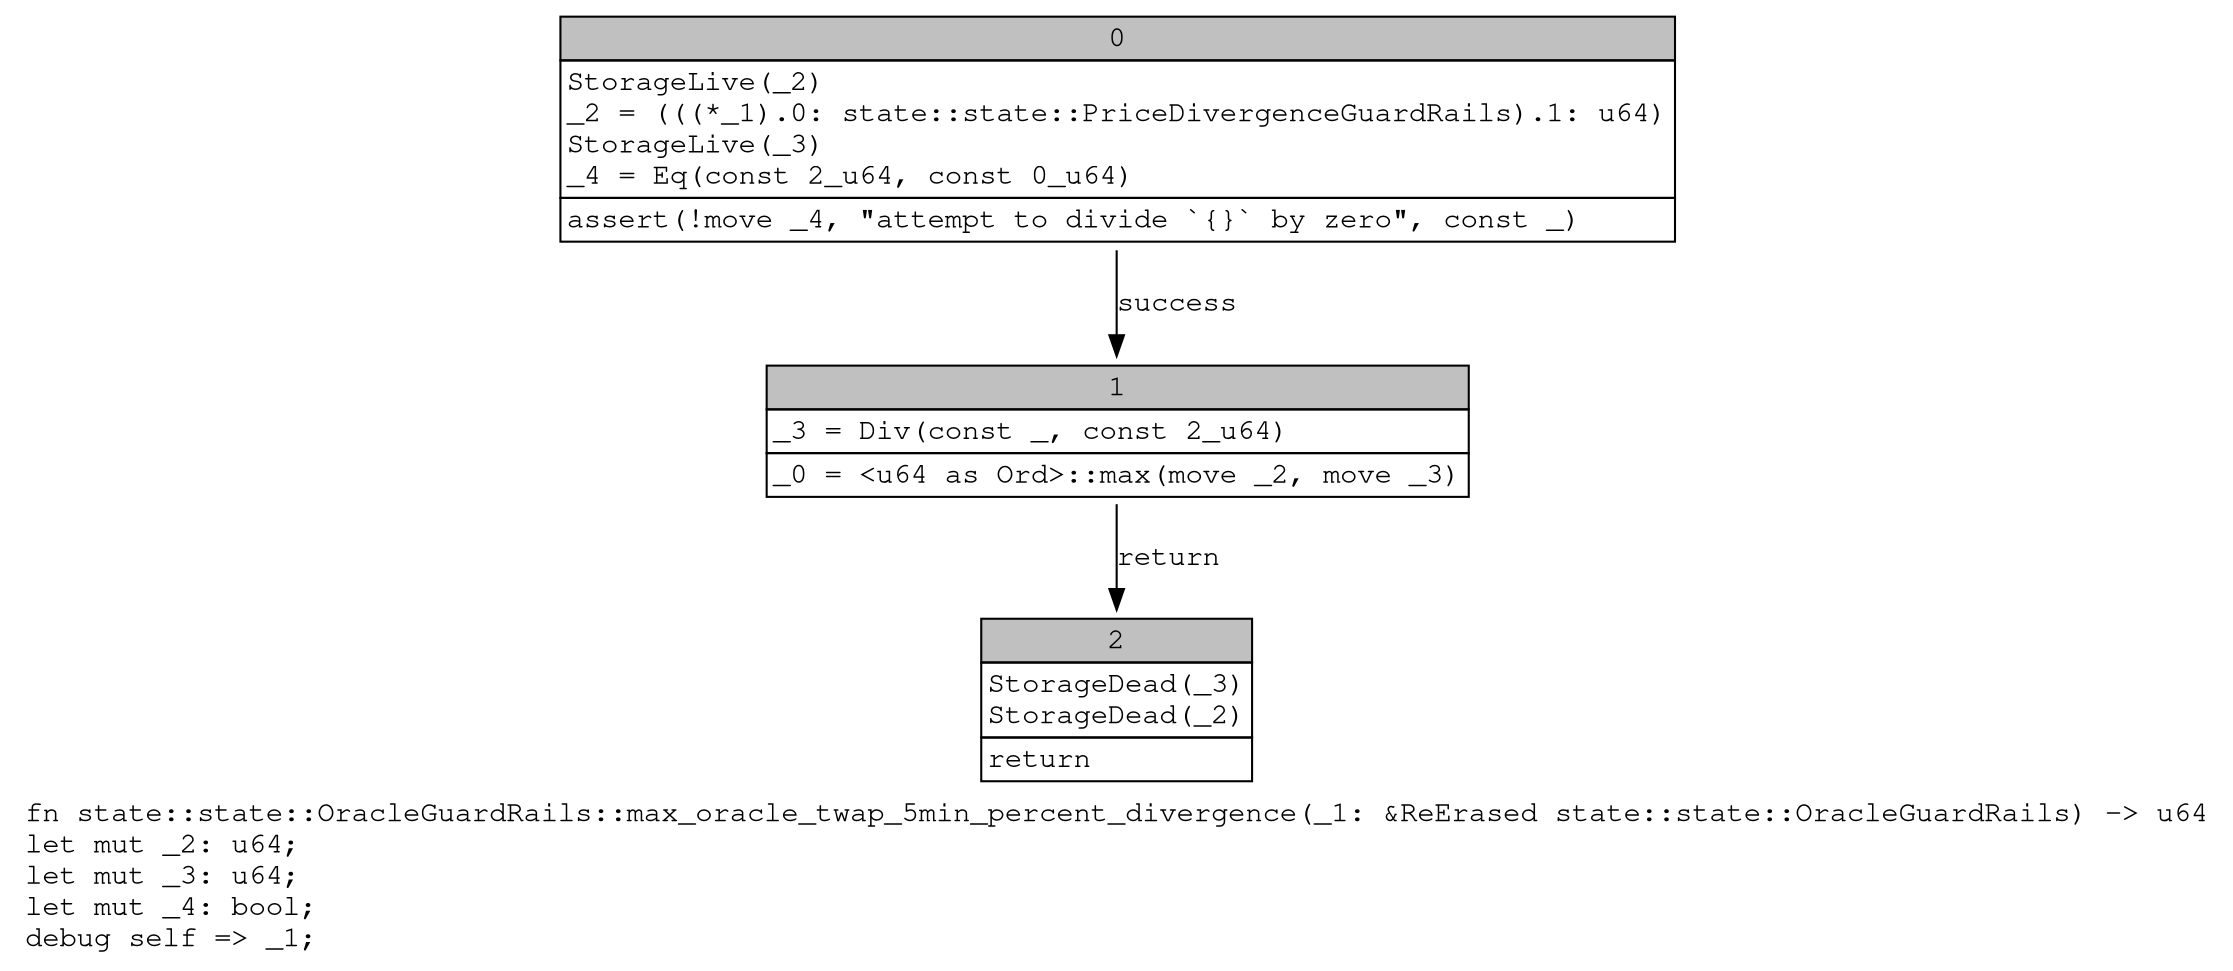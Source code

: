digraph Mir_0_4177 {
    graph [fontname="Courier, monospace"];
    node [fontname="Courier, monospace"];
    edge [fontname="Courier, monospace"];
    label=<fn state::state::OracleGuardRails::max_oracle_twap_5min_percent_divergence(_1: &amp;ReErased state::state::OracleGuardRails) -&gt; u64<br align="left"/>let mut _2: u64;<br align="left"/>let mut _3: u64;<br align="left"/>let mut _4: bool;<br align="left"/>debug self =&gt; _1;<br align="left"/>>;
    bb0__0_4177 [shape="none", label=<<table border="0" cellborder="1" cellspacing="0"><tr><td bgcolor="gray" align="center" colspan="1">0</td></tr><tr><td align="left" balign="left">StorageLive(_2)<br/>_2 = (((*_1).0: state::state::PriceDivergenceGuardRails).1: u64)<br/>StorageLive(_3)<br/>_4 = Eq(const 2_u64, const 0_u64)<br/></td></tr><tr><td align="left">assert(!move _4, &quot;attempt to divide `{}` by zero&quot;, const _)</td></tr></table>>];
    bb1__0_4177 [shape="none", label=<<table border="0" cellborder="1" cellspacing="0"><tr><td bgcolor="gray" align="center" colspan="1">1</td></tr><tr><td align="left" balign="left">_3 = Div(const _, const 2_u64)<br/></td></tr><tr><td align="left">_0 = &lt;u64 as Ord&gt;::max(move _2, move _3)</td></tr></table>>];
    bb2__0_4177 [shape="none", label=<<table border="0" cellborder="1" cellspacing="0"><tr><td bgcolor="gray" align="center" colspan="1">2</td></tr><tr><td align="left" balign="left">StorageDead(_3)<br/>StorageDead(_2)<br/></td></tr><tr><td align="left">return</td></tr></table>>];
    bb0__0_4177 -> bb1__0_4177 [label="success"];
    bb1__0_4177 -> bb2__0_4177 [label="return"];
}
